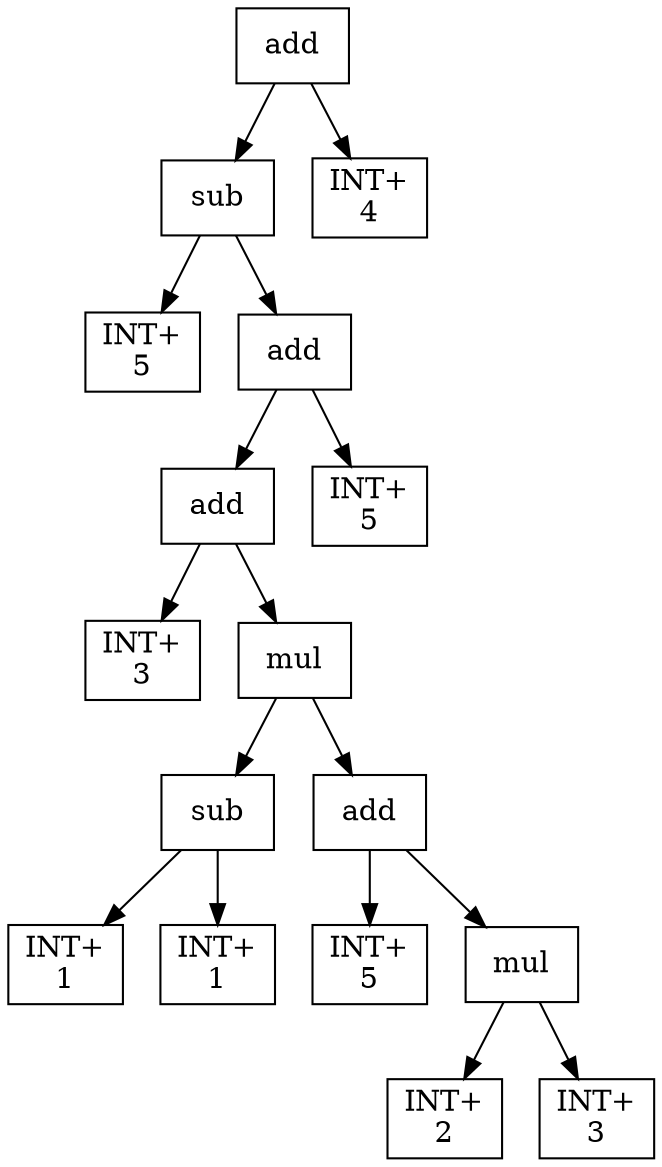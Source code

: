 digraph expr {
  node [shape=box];
  n1 [label="add"];
  n2 [label="sub"];
  n3 [label="INT+\n5"];
  n4 [label="add"];
  n5 [label="add"];
  n6 [label="INT+\n3"];
  n7 [label="mul"];
  n8 [label="sub"];
  n9 [label="INT+\n1"];
  n10 [label="INT+\n1"];
  n8 -> n9;
  n8 -> n10;
  n11 [label="add"];
  n12 [label="INT+\n5"];
  n13 [label="mul"];
  n14 [label="INT+\n2"];
  n15 [label="INT+\n3"];
  n13 -> n14;
  n13 -> n15;
  n11 -> n12;
  n11 -> n13;
  n7 -> n8;
  n7 -> n11;
  n5 -> n6;
  n5 -> n7;
  n16 [label="INT+\n5"];
  n4 -> n5;
  n4 -> n16;
  n2 -> n3;
  n2 -> n4;
  n17 [label="INT+\n4"];
  n1 -> n2;
  n1 -> n17;
}